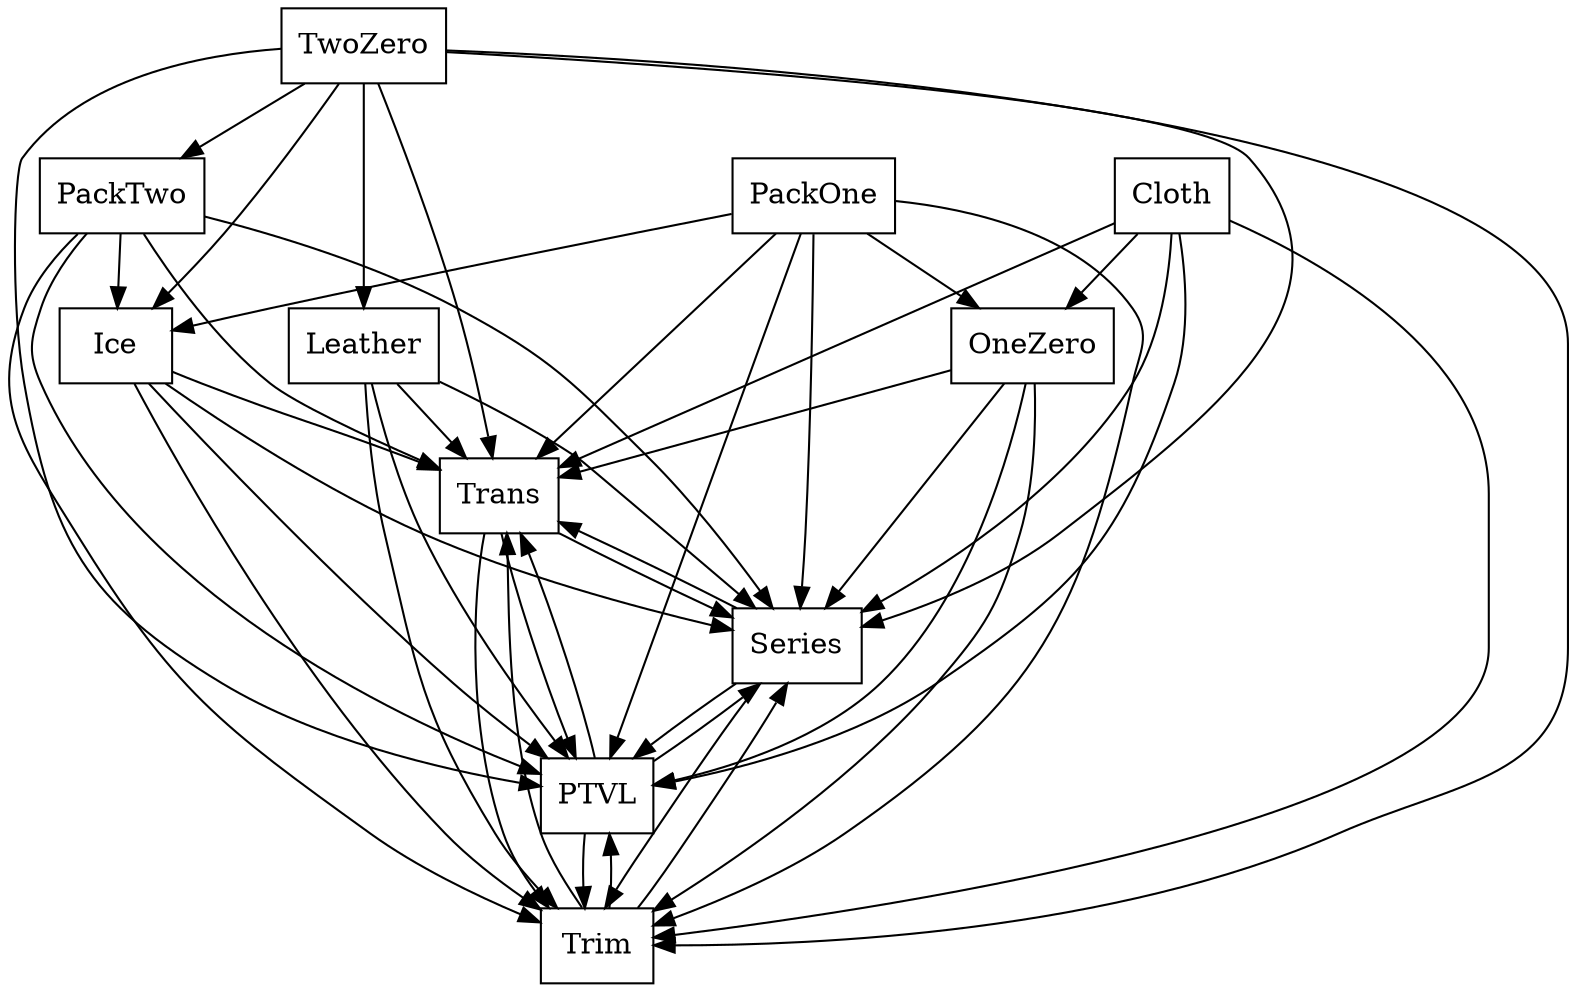 digraph{
graph [rankdir=TB];
node [shape=box];
edge [arrowhead=normal];
0[label="Ice",]
1[label="Leather",]
2[label="TwoZero",]
3[label="Trans",]
4[label="Cloth",]
5[label="OneZero",]
6[label="Series",]
7[label="Trim",]
8[label="PackOne",]
9[label="PTVL",]
10[label="PackTwo",]
0->3[label="",]
0->6[label="",]
0->7[label="",]
0->9[label="",]
1->3[label="",]
1->6[label="",]
1->7[label="",]
1->9[label="",]
2->0[label="",]
2->1[label="",]
2->3[label="",]
2->6[label="",]
2->7[label="",]
2->9[label="",]
2->10[label="",]
3->6[label="",]
3->7[label="",]
3->9[label="",]
4->3[label="",]
4->5[label="",]
4->6[label="",]
4->7[label="",]
4->9[label="",]
5->3[label="",]
5->6[label="",]
5->7[label="",]
5->9[label="",]
6->3[label="",]
6->7[label="",]
6->9[label="",]
7->3[label="",]
7->6[label="",]
7->9[label="",]
8->0[label="",]
8->3[label="",]
8->5[label="",]
8->6[label="",]
8->7[label="",]
8->9[label="",]
9->3[label="",]
9->6[label="",]
9->7[label="",]
10->0[label="",]
10->3[label="",]
10->6[label="",]
10->7[label="",]
10->9[label="",]
}

